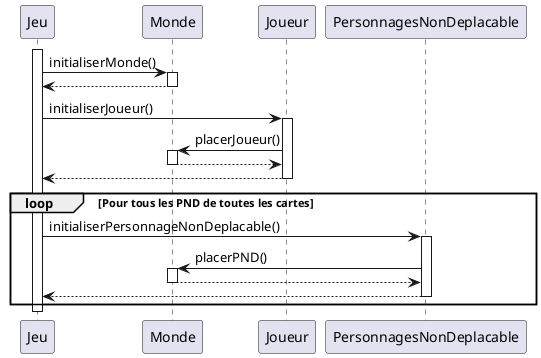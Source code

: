 @startuml
activate Jeu
    Jeu -> Monde :initialiserMonde()
    activate Monde
        Jeu <-- Monde
    deactivate Monde

    Jeu -> Joueur: initialiserJoueur()
    activate Joueur
        Monde <- Joueur  : placerJoueur()
        activate Monde
            Monde --> Joueur
        deactivate Monde
        Jeu <-- Joueur
    deactivate Joueur

    loop Pour tous les PND de toutes les cartes
        Jeu -> PersonnagesNonDeplacable : initialiserPersonnageNonDeplacable()
        activate PersonnagesNonDeplacable
            Monde <- PersonnagesNonDeplacable : placerPND()
            activate Monde
                Monde --> PersonnagesNonDeplacable
            deactivate Monde
            Jeu <-- PersonnagesNonDeplacable
        deactivate PersonnagesNonDeplacable
    end loop
deactivate Jeu
@enduml
